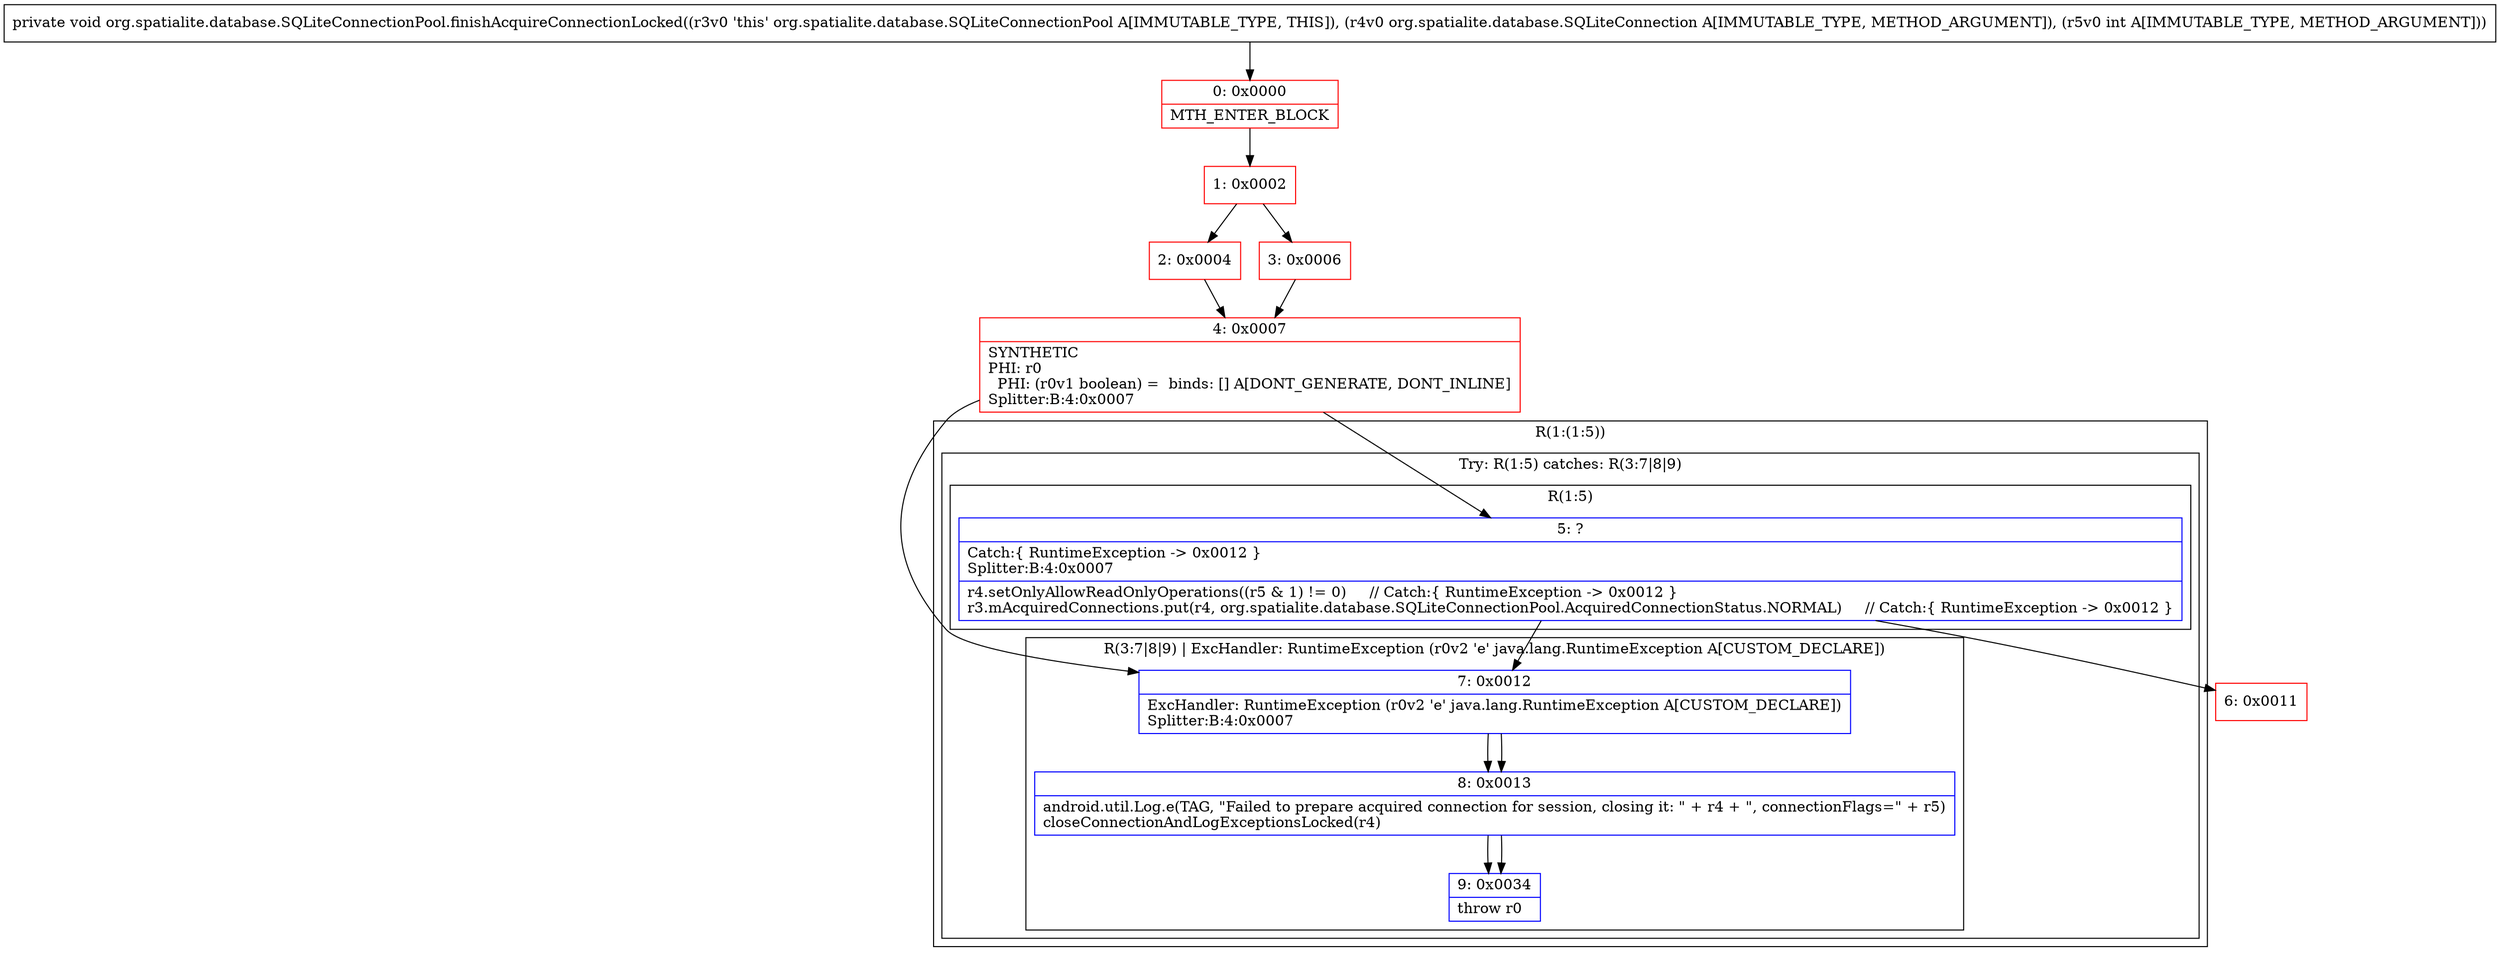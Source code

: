 digraph "CFG fororg.spatialite.database.SQLiteConnectionPool.finishAcquireConnectionLocked(Lorg\/spatialite\/database\/SQLiteConnection;I)V" {
subgraph cluster_Region_1717063575 {
label = "R(1:(1:5))";
node [shape=record,color=blue];
subgraph cluster_TryCatchRegion_1692406853 {
label = "Try: R(1:5) catches: R(3:7|8|9)";
node [shape=record,color=blue];
subgraph cluster_Region_808997416 {
label = "R(1:5)";
node [shape=record,color=blue];
Node_5 [shape=record,label="{5\:\ ?|Catch:\{ RuntimeException \-\> 0x0012 \}\lSplitter:B:4:0x0007\l|r4.setOnlyAllowReadOnlyOperations((r5 & 1) != 0)     \/\/ Catch:\{ RuntimeException \-\> 0x0012 \}\lr3.mAcquiredConnections.put(r4, org.spatialite.database.SQLiteConnectionPool.AcquiredConnectionStatus.NORMAL)     \/\/ Catch:\{ RuntimeException \-\> 0x0012 \}\l}"];
}
subgraph cluster_Region_1432961748 {
label = "R(3:7|8|9) | ExcHandler: RuntimeException (r0v2 'e' java.lang.RuntimeException A[CUSTOM_DECLARE])\l";
node [shape=record,color=blue];
Node_7 [shape=record,label="{7\:\ 0x0012|ExcHandler: RuntimeException (r0v2 'e' java.lang.RuntimeException A[CUSTOM_DECLARE])\lSplitter:B:4:0x0007\l}"];
Node_8 [shape=record,label="{8\:\ 0x0013|android.util.Log.e(TAG, \"Failed to prepare acquired connection for session, closing it: \" + r4 + \", connectionFlags=\" + r5)\lcloseConnectionAndLogExceptionsLocked(r4)\l}"];
Node_9 [shape=record,label="{9\:\ 0x0034|throw r0\l}"];
}
}
}
subgraph cluster_Region_1432961748 {
label = "R(3:7|8|9) | ExcHandler: RuntimeException (r0v2 'e' java.lang.RuntimeException A[CUSTOM_DECLARE])\l";
node [shape=record,color=blue];
Node_7 [shape=record,label="{7\:\ 0x0012|ExcHandler: RuntimeException (r0v2 'e' java.lang.RuntimeException A[CUSTOM_DECLARE])\lSplitter:B:4:0x0007\l}"];
Node_8 [shape=record,label="{8\:\ 0x0013|android.util.Log.e(TAG, \"Failed to prepare acquired connection for session, closing it: \" + r4 + \", connectionFlags=\" + r5)\lcloseConnectionAndLogExceptionsLocked(r4)\l}"];
Node_9 [shape=record,label="{9\:\ 0x0034|throw r0\l}"];
}
Node_0 [shape=record,color=red,label="{0\:\ 0x0000|MTH_ENTER_BLOCK\l}"];
Node_1 [shape=record,color=red,label="{1\:\ 0x0002}"];
Node_2 [shape=record,color=red,label="{2\:\ 0x0004}"];
Node_3 [shape=record,color=red,label="{3\:\ 0x0006}"];
Node_4 [shape=record,color=red,label="{4\:\ 0x0007|SYNTHETIC\lPHI: r0 \l  PHI: (r0v1 boolean) =  binds: [] A[DONT_GENERATE, DONT_INLINE]\lSplitter:B:4:0x0007\l}"];
Node_6 [shape=record,color=red,label="{6\:\ 0x0011}"];
MethodNode[shape=record,label="{private void org.spatialite.database.SQLiteConnectionPool.finishAcquireConnectionLocked((r3v0 'this' org.spatialite.database.SQLiteConnectionPool A[IMMUTABLE_TYPE, THIS]), (r4v0 org.spatialite.database.SQLiteConnection A[IMMUTABLE_TYPE, METHOD_ARGUMENT]), (r5v0 int A[IMMUTABLE_TYPE, METHOD_ARGUMENT])) }"];
MethodNode -> Node_0;
Node_5 -> Node_6;
Node_5 -> Node_7;
Node_7 -> Node_8;
Node_8 -> Node_9;
Node_7 -> Node_8;
Node_8 -> Node_9;
Node_0 -> Node_1;
Node_1 -> Node_2;
Node_1 -> Node_3;
Node_2 -> Node_4;
Node_3 -> Node_4;
Node_4 -> Node_5;
Node_4 -> Node_7;
}

